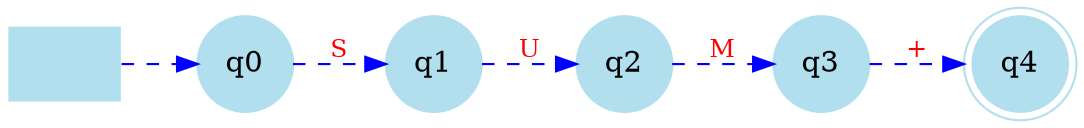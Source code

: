 digraph "automathon/Aritméticos/automata_1_token" {
	graph [rankdir=LR]
	node [color=lightblue2 shape=circle style=filled]
	edge [color=blue fontcolor=red fontsize=12 style=dashed]
	"" [label="" shape=plaintext]
	q4 [label=q4 shape=doublecircle]
	q2 [label=q2 shape=circle]
	q1 [label=q1 shape=circle]
	q0 [label=q0 shape=circle]
	q3 [label=q3 shape=circle]
	"" -> q0 [label=""]
	q0 -> q1 [label=S]
	q1 -> q2 [label=U]
	q2 -> q3 [label=M]
	q3 -> q4 [label="+"]
}
